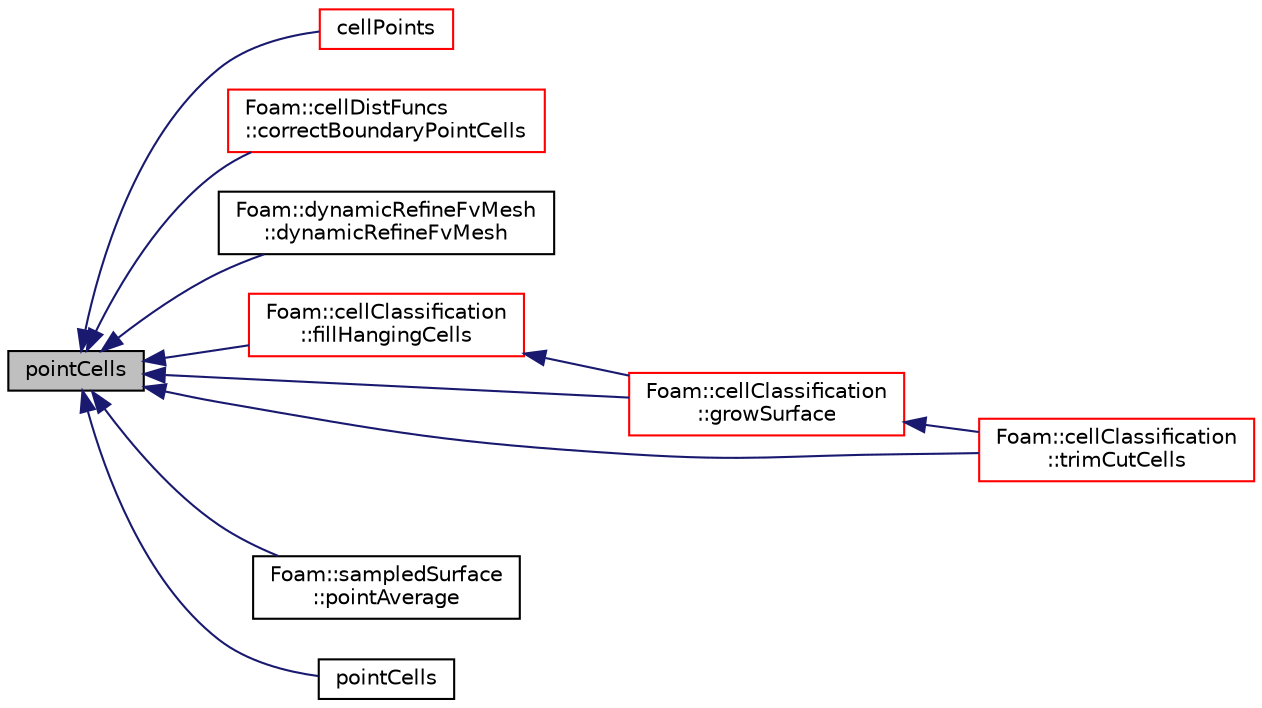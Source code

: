 digraph "pointCells"
{
  bgcolor="transparent";
  edge [fontname="Helvetica",fontsize="10",labelfontname="Helvetica",labelfontsize="10"];
  node [fontname="Helvetica",fontsize="10",shape=record];
  rankdir="LR";
  Node1 [label="pointCells",height=0.2,width=0.4,color="black", fillcolor="grey75", style="filled", fontcolor="black"];
  Node1 -> Node2 [dir="back",color="midnightblue",fontsize="10",style="solid",fontname="Helvetica"];
  Node2 [label="cellPoints",height=0.2,width=0.4,color="red",URL="$a02008.html#a7a21cd2cc265620ad74eb90bd39e17b3"];
  Node1 -> Node3 [dir="back",color="midnightblue",fontsize="10",style="solid",fontname="Helvetica"];
  Node3 [label="Foam::cellDistFuncs\l::correctBoundaryPointCells",height=0.2,width=0.4,color="red",URL="$a00208.html#a7438151f39b383ddccb8cb95cf77202f",tooltip="Correct all cells connected to wall (via point). Sets values in. "];
  Node1 -> Node4 [dir="back",color="midnightblue",fontsize="10",style="solid",fontname="Helvetica"];
  Node4 [label="Foam::dynamicRefineFvMesh\l::dynamicRefineFvMesh",height=0.2,width=0.4,color="black",URL="$a00615.html#adb7d4548e6fcf38f86bf13798cef53eb",tooltip="Construct from IOobject. "];
  Node1 -> Node5 [dir="back",color="midnightblue",fontsize="10",style="solid",fontname="Helvetica"];
  Node5 [label="Foam::cellClassification\l::fillHangingCells",height=0.2,width=0.4,color="red",URL="$a00205.html#a164b66cd3f5201626cbc87b0799c6269",tooltip="Find hanging cells (cells with all points on outside) and set their. "];
  Node5 -> Node6 [dir="back",color="midnightblue",fontsize="10",style="solid",fontname="Helvetica"];
  Node6 [label="Foam::cellClassification\l::growSurface",height=0.2,width=0.4,color="red",URL="$a00205.html#a56c193967895164412e4f58debcabd42",tooltip="Sets vertex neighbours of meshType cells to fillType. "];
  Node6 -> Node7 [dir="back",color="midnightblue",fontsize="10",style="solid",fontname="Helvetica"];
  Node7 [label="Foam::cellClassification\l::trimCutCells",height=0.2,width=0.4,color="red",URL="$a00205.html#a8545d85708fc293d61e5f7c552ec8f8c"];
  Node1 -> Node6 [dir="back",color="midnightblue",fontsize="10",style="solid",fontname="Helvetica"];
  Node1 -> Node8 [dir="back",color="midnightblue",fontsize="10",style="solid",fontname="Helvetica"];
  Node8 [label="Foam::sampledSurface\l::pointAverage",height=0.2,width=0.4,color="black",URL="$a02295.html#af32199932c687582d83548608f20668e"];
  Node1 -> Node9 [dir="back",color="midnightblue",fontsize="10",style="solid",fontname="Helvetica"];
  Node9 [label="pointCells",height=0.2,width=0.4,color="black",URL="$a02008.html#aefc56266a9ecb124ea1b2aebc3d9ce0a",tooltip="pointCells using pointFaces "];
  Node1 -> Node7 [dir="back",color="midnightblue",fontsize="10",style="solid",fontname="Helvetica"];
}
